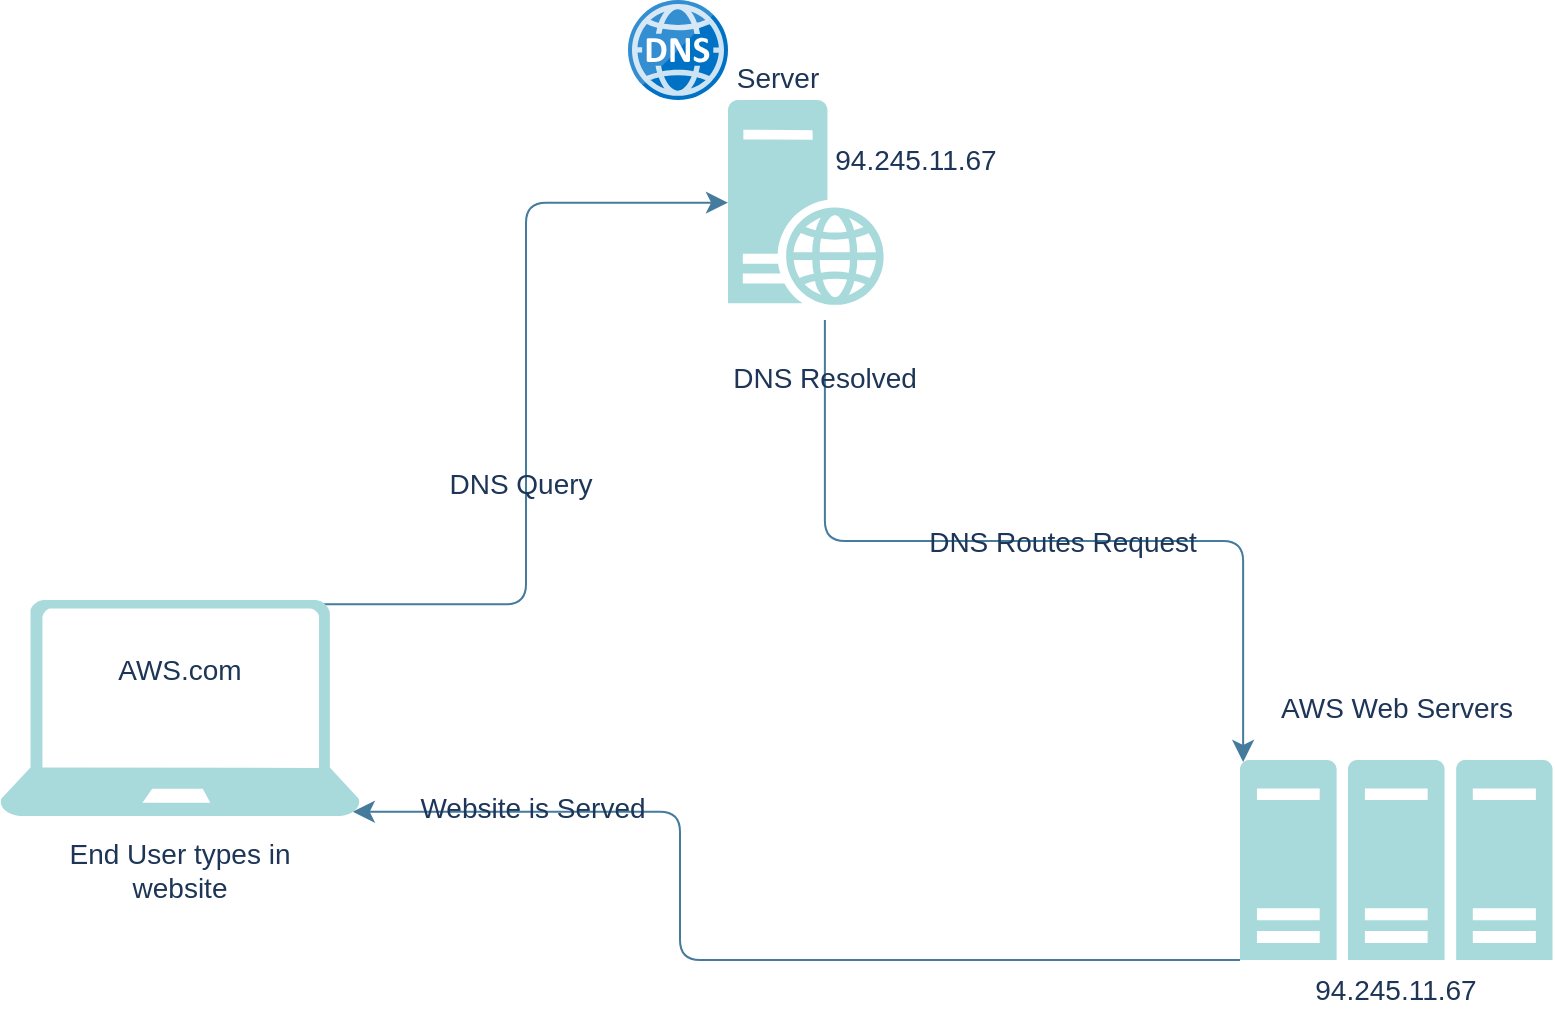 <mxfile version="22.1.11" type="github">
  <diagram name="Page-1" id="-ILeXOQU-OKvWDAU1f5C">
    <mxGraphModel dx="541" dy="653" grid="1" gridSize="10" guides="1" tooltips="1" connect="1" arrows="1" fold="1" page="1" pageScale="1" pageWidth="850" pageHeight="1100" math="0" shadow="0">
      <root>
        <mxCell id="0" />
        <mxCell id="1" parent="0" />
        <mxCell id="qLE23y1E4vb1mUJ76Izq-7" value="" style="edgeStyle=elbowEdgeStyle;elbow=horizontal;endArrow=classic;html=1;curved=0;rounded=1;endSize=8;startSize=8;entryX=0.98;entryY=0.98;entryDx=0;entryDy=0;entryPerimeter=0;exitX=0;exitY=1;exitDx=0;exitDy=0;exitPerimeter=0;labelBackgroundColor=none;strokeColor=#457B9D;fontColor=default;" parent="1" source="nrF042i2dVPsNP8v9z2J-2" target="nrF042i2dVPsNP8v9z2J-4" edge="1">
          <mxGeometry width="50" height="50" relative="1" as="geometry">
            <mxPoint x="390" y="420" as="sourcePoint" />
            <mxPoint x="320" y="360" as="targetPoint" />
            <Array as="points">
              <mxPoint x="360" y="400" />
            </Array>
          </mxGeometry>
        </mxCell>
        <mxCell id="qLE23y1E4vb1mUJ76Izq-18" value="&lt;font style=&quot;font-size: 14px;&quot;&gt;Website is Served&lt;/font&gt;" style="edgeLabel;html=1;align=center;verticalAlign=middle;resizable=0;points=[];labelBackgroundColor=none;fontColor=#1D3557;rounded=1;" parent="qLE23y1E4vb1mUJ76Izq-7" vertex="1" connectable="0">
          <mxGeometry x="0.656" y="-2" relative="1" as="geometry">
            <mxPoint as="offset" />
          </mxGeometry>
        </mxCell>
        <mxCell id="qLE23y1E4vb1mUJ76Izq-8" value="" style="edgeStyle=elbowEdgeStyle;elbow=vertical;endArrow=classic;html=1;curved=0;rounded=1;endSize=8;startSize=8;exitX=0.69;exitY=1;exitDx=0;exitDy=0;exitPerimeter=0;entryX=0.01;entryY=0.01;entryDx=0;entryDy=0;entryPerimeter=0;labelBackgroundColor=none;strokeColor=#457B9D;fontColor=default;" parent="1" target="nrF042i2dVPsNP8v9z2J-2" edge="1">
          <mxGeometry width="50" height="50" relative="1" as="geometry">
            <mxPoint x="432.44" y="190" as="sourcePoint" />
            <mxPoint x="460" y="320" as="targetPoint" />
          </mxGeometry>
        </mxCell>
        <mxCell id="qLE23y1E4vb1mUJ76Izq-13" value="&lt;font style=&quot;font-size: 14px;&quot;&gt;DNS Resolved&lt;/font&gt;" style="edgeLabel;html=1;align=center;verticalAlign=middle;resizable=0;points=[];labelBackgroundColor=none;fontColor=#1D3557;rounded=1;" parent="qLE23y1E4vb1mUJ76Izq-8" vertex="1" connectable="0">
          <mxGeometry x="-0.763" y="-1" relative="1" as="geometry">
            <mxPoint y="-22" as="offset" />
          </mxGeometry>
        </mxCell>
        <mxCell id="qLE23y1E4vb1mUJ76Izq-14" value="&lt;font style=&quot;font-size: 14px;&quot;&gt;DNS Routes Request&lt;/font&gt;" style="edgeLabel;html=1;align=center;verticalAlign=middle;resizable=0;points=[];labelBackgroundColor=none;fontColor=#1D3557;rounded=1;" parent="qLE23y1E4vb1mUJ76Izq-8" vertex="1" connectable="0">
          <mxGeometry x="0.203" relative="1" as="geometry">
            <mxPoint x="-30" as="offset" />
          </mxGeometry>
        </mxCell>
        <mxCell id="cWi31qRaR6ePzECn0QUZ-2" value="" style="edgeStyle=elbowEdgeStyle;elbow=horizontal;endArrow=classic;html=1;curved=0;rounded=1;endSize=8;startSize=8;strokeColor=#457B9D;fontColor=default;exitX=0.9;exitY=0.02;exitDx=0;exitDy=0;exitPerimeter=0;entryX=0;entryY=0.5;entryDx=0;entryDy=0;entryPerimeter=0;labelBackgroundColor=none;" edge="1" parent="1" source="nrF042i2dVPsNP8v9z2J-4" target="qLE23y1E4vb1mUJ76Izq-12">
          <mxGeometry width="50" height="50" relative="1" as="geometry">
            <mxPoint x="300" y="180" as="sourcePoint" />
            <mxPoint x="350" y="130" as="targetPoint" />
          </mxGeometry>
        </mxCell>
        <mxCell id="cWi31qRaR6ePzECn0QUZ-3" value="&lt;font style=&quot;font-size: 14px;&quot;&gt;DNS Query&lt;/font&gt;" style="edgeLabel;html=1;align=center;verticalAlign=middle;resizable=0;points=[];fontColor=#1D3557;rounded=1;labelBackgroundColor=none;" vertex="1" connectable="0" parent="cWi31qRaR6ePzECn0QUZ-2">
          <mxGeometry x="-0.226" relative="1" as="geometry">
            <mxPoint x="-3" y="-5" as="offset" />
          </mxGeometry>
        </mxCell>
        <mxCell id="cWi31qRaR6ePzECn0QUZ-6" value="" style="group" vertex="1" connectable="0" parent="1">
          <mxGeometry x="640" y="369" width="156.25" height="171" as="geometry" />
        </mxCell>
        <mxCell id="nrF042i2dVPsNP8v9z2J-2" value="" style="aspect=fixed;pointerEvents=1;shadow=0;dashed=0;html=1;strokeColor=none;labelPosition=center;verticalLabelPosition=bottom;verticalAlign=top;align=center;fillColor=#A8DADC;shape=mxgraph.mscae.enterprise.server_farm;labelBackgroundColor=none;fontColor=#1D3557;rounded=1;" parent="cWi31qRaR6ePzECn0QUZ-6" vertex="1">
          <mxGeometry y="41" width="156.25" height="100" as="geometry" />
        </mxCell>
        <mxCell id="qLE23y1E4vb1mUJ76Izq-15" value="&lt;font style=&quot;font-size: 14px;&quot;&gt;AWS Web Servers&lt;/font&gt;" style="text;strokeColor=none;align=center;fillColor=none;html=1;verticalAlign=middle;whiteSpace=wrap;rounded=1;labelBackgroundColor=none;fontColor=#1D3557;" parent="cWi31qRaR6ePzECn0QUZ-6" vertex="1">
          <mxGeometry x="9.69" width="136.87" height="30" as="geometry" />
        </mxCell>
        <mxCell id="qLE23y1E4vb1mUJ76Izq-16" value="&lt;font style=&quot;font-size: 14px;&quot;&gt;94.245.11.67&lt;/font&gt;" style="text;strokeColor=none;align=center;fillColor=none;html=1;verticalAlign=middle;whiteSpace=wrap;rounded=1;labelBackgroundColor=none;fontColor=#1D3557;" parent="cWi31qRaR6ePzECn0QUZ-6" vertex="1">
          <mxGeometry x="48.12" y="141" width="60" height="30" as="geometry" />
        </mxCell>
        <mxCell id="cWi31qRaR6ePzECn0QUZ-7" value="" style="group" vertex="1" connectable="0" parent="1">
          <mxGeometry x="20" y="330" width="180" height="150" as="geometry" />
        </mxCell>
        <mxCell id="nrF042i2dVPsNP8v9z2J-4" value="" style="aspect=fixed;pointerEvents=1;shadow=0;dashed=0;html=1;strokeColor=none;labelPosition=center;verticalLabelPosition=bottom;verticalAlign=top;align=center;fillColor=#A8DADC;shape=mxgraph.azure.laptop;labelBackgroundColor=none;fontColor=#1D3557;rounded=1;" parent="cWi31qRaR6ePzECn0QUZ-7" vertex="1">
          <mxGeometry width="180" height="108" as="geometry" />
        </mxCell>
        <mxCell id="qLE23y1E4vb1mUJ76Izq-1" value="&lt;font style=&quot;font-size: 14px;&quot;&gt;AWS.com&lt;/font&gt;" style="text;strokeColor=none;align=center;fillColor=none;html=1;verticalAlign=middle;whiteSpace=wrap;rounded=1;labelBackgroundColor=none;fontColor=#1D3557;" parent="cWi31qRaR6ePzECn0QUZ-7" vertex="1">
          <mxGeometry x="60" y="20" width="60" height="30" as="geometry" />
        </mxCell>
        <mxCell id="qLE23y1E4vb1mUJ76Izq-2" value="&lt;font style=&quot;font-size: 14px;&quot;&gt;End User types in website&lt;/font&gt;" style="text;strokeColor=none;align=center;fillColor=none;html=1;verticalAlign=middle;whiteSpace=wrap;rounded=1;labelBackgroundColor=none;fontColor=#1D3557;" parent="cWi31qRaR6ePzECn0QUZ-7" vertex="1">
          <mxGeometry x="30" y="120" width="120" height="30" as="geometry" />
        </mxCell>
        <mxCell id="cWi31qRaR6ePzECn0QUZ-8" value="" style="group" vertex="1" connectable="0" parent="1">
          <mxGeometry x="334" y="30" width="174" height="152.63" as="geometry" />
        </mxCell>
        <mxCell id="nrF042i2dVPsNP8v9z2J-3" value="" style="image;aspect=fixed;html=1;points=[];align=center;fontSize=12;image=img/lib/mscae/DNS.svg;labelBackgroundColor=none;fillColor=#A8DADC;strokeColor=#457B9D;fontColor=#1D3557;rounded=1;" parent="cWi31qRaR6ePzECn0QUZ-8" vertex="1">
          <mxGeometry width="50" height="50" as="geometry" />
        </mxCell>
        <mxCell id="qLE23y1E4vb1mUJ76Izq-9" value="&lt;font style=&quot;font-size: 14px;&quot;&gt;Server&lt;/font&gt;" style="text;strokeColor=none;align=center;fillColor=none;html=1;verticalAlign=middle;whiteSpace=wrap;rounded=1;labelBackgroundColor=none;fontColor=#1D3557;" parent="cWi31qRaR6ePzECn0QUZ-8" vertex="1">
          <mxGeometry x="45" y="24" width="60" height="30" as="geometry" />
        </mxCell>
        <mxCell id="qLE23y1E4vb1mUJ76Izq-10" value="&lt;font style=&quot;font-size: 14px;&quot;&gt;94.245.11.67&lt;/font&gt;" style="text;strokeColor=none;align=center;fillColor=none;html=1;verticalAlign=middle;whiteSpace=wrap;rounded=1;labelBackgroundColor=none;fontColor=#1D3557;" parent="cWi31qRaR6ePzECn0QUZ-8" vertex="1">
          <mxGeometry x="114" y="65" width="60" height="30" as="geometry" />
        </mxCell>
        <mxCell id="qLE23y1E4vb1mUJ76Izq-12" value="" style="aspect=fixed;pointerEvents=1;shadow=0;dashed=0;html=1;strokeColor=none;labelPosition=center;verticalLabelPosition=bottom;verticalAlign=top;align=center;fillColor=#A8DADC;shape=mxgraph.mscae.enterprise.web_server;labelBackgroundColor=none;fontColor=#1D3557;rounded=1;" parent="cWi31qRaR6ePzECn0QUZ-8" vertex="1">
          <mxGeometry x="50" y="50" width="78" height="102.63" as="geometry" />
        </mxCell>
      </root>
    </mxGraphModel>
  </diagram>
</mxfile>
